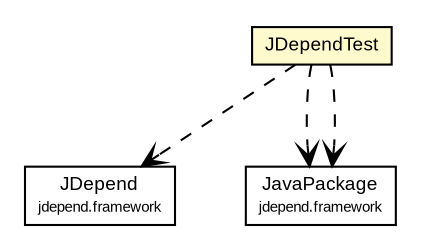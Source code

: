 #!/usr/local/bin/dot
#
# Class diagram 
# Generated by UMLGraph version R5_6-24-gf6e263 (http://www.umlgraph.org/)
#

digraph G {
	edge [fontname="arial",fontsize=10,labelfontname="arial",labelfontsize=10];
	node [fontname="arial",fontsize=10,shape=plaintext];
	nodesep=0.25;
	ranksep=0.5;
	// net.brabenetz.lib.securedproperties.JDependTest
	c124 [label=<<table title="net.brabenetz.lib.securedproperties.JDependTest" border="0" cellborder="1" cellspacing="0" cellpadding="2" port="p" bgcolor="lemonChiffon" href="./JDependTest.html">
		<tr><td><table border="0" cellspacing="0" cellpadding="1">
<tr><td align="center" balign="center"> JDependTest </td></tr>
		</table></td></tr>
		</table>>, URL="./JDependTest.html", fontname="arial", fontcolor="black", fontsize=9.0];
	// net.brabenetz.lib.securedproperties.JDependTest DEPEND jdepend.framework.JDepend
	c124:p -> c137:p [taillabel="", label="", headlabel="", fontname="arial", fontcolor="black", fontsize=10.0, color="black", arrowhead=open, style=dashed];
	// net.brabenetz.lib.securedproperties.JDependTest DEPEND jdepend.framework.JavaPackage
	c124:p -> c141:p [taillabel="", label="", headlabel="", fontname="arial", fontcolor="black", fontsize=10.0, color="black", arrowhead=open, style=dashed];
	// net.brabenetz.lib.securedproperties.JDependTest DEPEND jdepend.framework.JavaPackage
	c124:p -> c141:p [taillabel="", label="", headlabel="", fontname="arial", fontcolor="black", fontsize=10.0, color="black", arrowhead=open, style=dashed];
	// jdepend.framework.JavaPackage
	c141 [label=<<table title="jdepend.framework.JavaPackage" border="0" cellborder="1" cellspacing="0" cellpadding="2" port="p">
		<tr><td><table border="0" cellspacing="0" cellpadding="1">
<tr><td align="center" balign="center"> JavaPackage </td></tr>
<tr><td align="center" balign="center"><font point-size="7.0"> jdepend.framework </font></td></tr>
		</table></td></tr>
		</table>>, URL="null", fontname="arial", fontcolor="black", fontsize=9.0];
	// jdepend.framework.JDepend
	c137 [label=<<table title="jdepend.framework.JDepend" border="0" cellborder="1" cellspacing="0" cellpadding="2" port="p">
		<tr><td><table border="0" cellspacing="0" cellpadding="1">
<tr><td align="center" balign="center"> JDepend </td></tr>
<tr><td align="center" balign="center"><font point-size="7.0"> jdepend.framework </font></td></tr>
		</table></td></tr>
		</table>>, URL="null", fontname="arial", fontcolor="black", fontsize=9.0];
}

